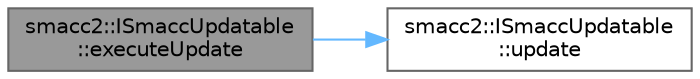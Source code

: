 digraph "smacc2::ISmaccUpdatable::executeUpdate"
{
 // LATEX_PDF_SIZE
  bgcolor="transparent";
  edge [fontname=Helvetica,fontsize=10,labelfontname=Helvetica,labelfontsize=10];
  node [fontname=Helvetica,fontsize=10,shape=box,height=0.2,width=0.4];
  rankdir="LR";
  Node1 [label="smacc2::ISmaccUpdatable\l::executeUpdate",height=0.2,width=0.4,color="gray40", fillcolor="grey60", style="filled", fontcolor="black",tooltip=" "];
  Node1 -> Node2 [color="steelblue1",style="solid"];
  Node2 [label="smacc2::ISmaccUpdatable\l::update",height=0.2,width=0.4,color="grey40", fillcolor="white", style="filled",URL="$classsmacc2_1_1ISmaccUpdatable.html#a21158bb7ce0c72d8a827946267d11485",tooltip=" "];
}
